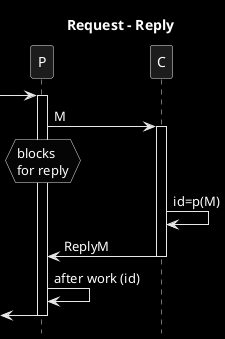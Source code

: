 @startuml
title Request - Reply
hide footbox
skinparam monochrome reverse
->P
activate P
P->C: M
hnote over P: blocks\nfor reply
activate C
C->C: id=p(M)
C->P: ReplyM
deactivate C
P->P: after work (id)
<-P
deactivate P
@enduml
? how to connect reply with request
? what instance of P processes the Reply
? dynamic Rabbit queue
? when to use